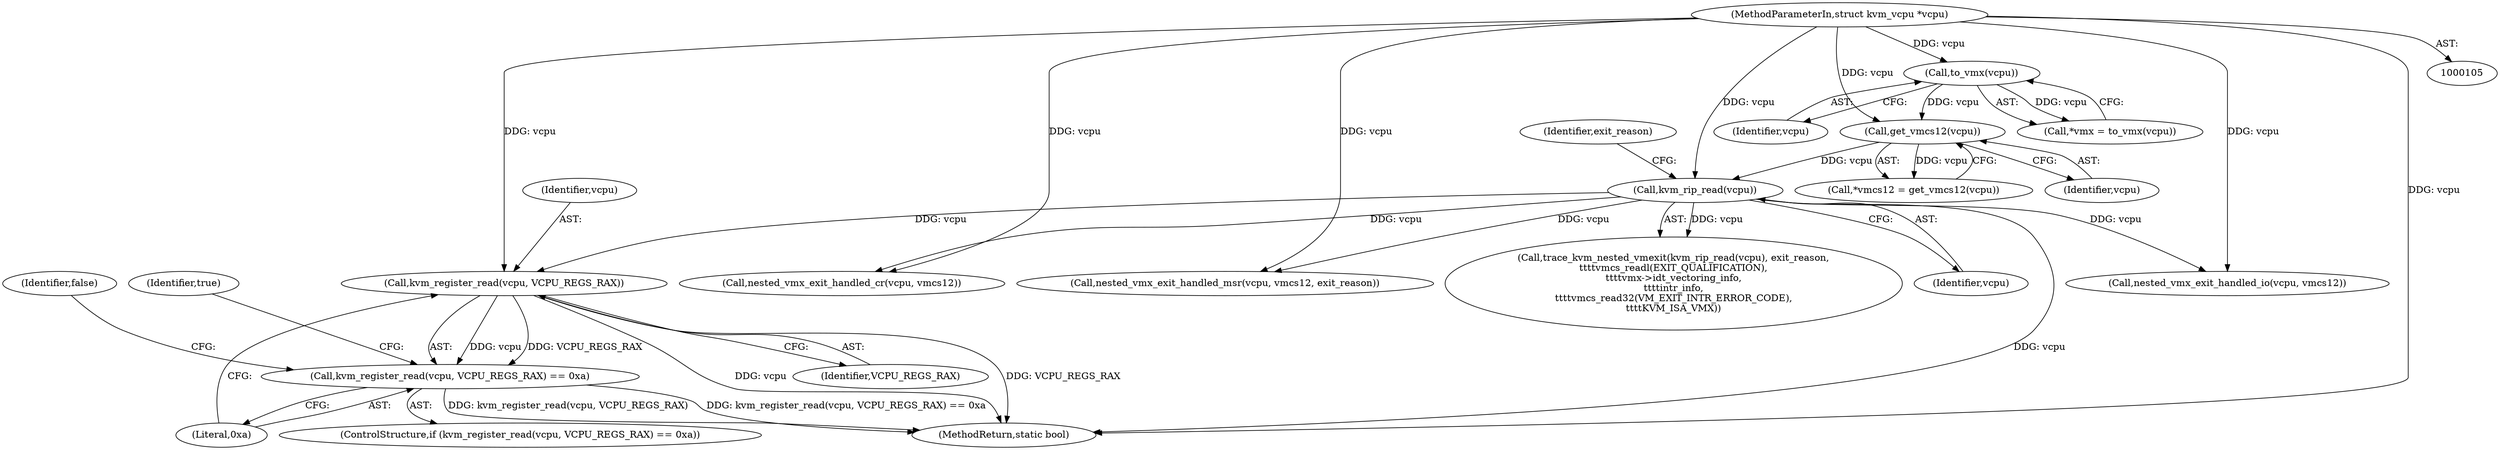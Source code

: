 digraph "0_linux_ef85b67385436ddc1998f45f1d6a210f935b3388_1@API" {
"1000249" [label="(Call,kvm_register_read(vcpu, VCPU_REGS_RAX))"];
"1000130" [label="(Call,kvm_rip_read(vcpu))"];
"1000121" [label="(Call,get_vmcs12(vcpu))"];
"1000116" [label="(Call,to_vmx(vcpu))"];
"1000106" [label="(MethodParameterIn,struct kvm_vcpu *vcpu)"];
"1000248" [label="(Call,kvm_register_read(vcpu, VCPU_REGS_RAX) == 0xa)"];
"1000249" [label="(Call,kvm_register_read(vcpu, VCPU_REGS_RAX))"];
"1000117" [label="(Identifier,vcpu)"];
"1000119" [label="(Call,*vmcs12 = get_vmcs12(vcpu))"];
"1000251" [label="(Identifier,VCPU_REGS_RAX)"];
"1000319" [label="(Call,nested_vmx_exit_handled_msr(vcpu, vmcs12, exit_reason))"];
"1000129" [label="(Call,trace_kvm_nested_vmexit(kvm_rip_read(vcpu), exit_reason,\n\t\t\t\tvmcs_readl(EXIT_QUALIFICATION),\n\t\t\t\tvmx->idt_vectoring_info,\n\t\t\t\tintr_info,\n\t\t\t\tvmcs_read32(VM_EXIT_INTR_ERROR_CODE),\n\t\t\t\tKVM_ISA_VMX))"];
"1000254" [label="(Identifier,false)"];
"1000106" [label="(MethodParameterIn,struct kvm_vcpu *vcpu)"];
"1000131" [label="(Identifier,vcpu)"];
"1000252" [label="(Literal,0xa)"];
"1000297" [label="(Call,nested_vmx_exit_handled_cr(vcpu, vmcs12))"];
"1000122" [label="(Identifier,vcpu)"];
"1000132" [label="(Identifier,exit_reason)"];
"1000116" [label="(Call,to_vmx(vcpu))"];
"1000248" [label="(Call,kvm_register_read(vcpu, VCPU_REGS_RAX) == 0xa)"];
"1000393" [label="(MethodReturn,static bool)"];
"1000307" [label="(Call,nested_vmx_exit_handled_io(vcpu, vmcs12))"];
"1000247" [label="(ControlStructure,if (kvm_register_read(vcpu, VCPU_REGS_RAX) == 0xa))"];
"1000114" [label="(Call,*vmx = to_vmx(vcpu))"];
"1000256" [label="(Identifier,true)"];
"1000130" [label="(Call,kvm_rip_read(vcpu))"];
"1000250" [label="(Identifier,vcpu)"];
"1000121" [label="(Call,get_vmcs12(vcpu))"];
"1000249" -> "1000248"  [label="AST: "];
"1000249" -> "1000251"  [label="CFG: "];
"1000250" -> "1000249"  [label="AST: "];
"1000251" -> "1000249"  [label="AST: "];
"1000252" -> "1000249"  [label="CFG: "];
"1000249" -> "1000393"  [label="DDG: VCPU_REGS_RAX"];
"1000249" -> "1000393"  [label="DDG: vcpu"];
"1000249" -> "1000248"  [label="DDG: vcpu"];
"1000249" -> "1000248"  [label="DDG: VCPU_REGS_RAX"];
"1000130" -> "1000249"  [label="DDG: vcpu"];
"1000106" -> "1000249"  [label="DDG: vcpu"];
"1000130" -> "1000129"  [label="AST: "];
"1000130" -> "1000131"  [label="CFG: "];
"1000131" -> "1000130"  [label="AST: "];
"1000132" -> "1000130"  [label="CFG: "];
"1000130" -> "1000393"  [label="DDG: vcpu"];
"1000130" -> "1000129"  [label="DDG: vcpu"];
"1000121" -> "1000130"  [label="DDG: vcpu"];
"1000106" -> "1000130"  [label="DDG: vcpu"];
"1000130" -> "1000297"  [label="DDG: vcpu"];
"1000130" -> "1000307"  [label="DDG: vcpu"];
"1000130" -> "1000319"  [label="DDG: vcpu"];
"1000121" -> "1000119"  [label="AST: "];
"1000121" -> "1000122"  [label="CFG: "];
"1000122" -> "1000121"  [label="AST: "];
"1000119" -> "1000121"  [label="CFG: "];
"1000121" -> "1000119"  [label="DDG: vcpu"];
"1000116" -> "1000121"  [label="DDG: vcpu"];
"1000106" -> "1000121"  [label="DDG: vcpu"];
"1000116" -> "1000114"  [label="AST: "];
"1000116" -> "1000117"  [label="CFG: "];
"1000117" -> "1000116"  [label="AST: "];
"1000114" -> "1000116"  [label="CFG: "];
"1000116" -> "1000114"  [label="DDG: vcpu"];
"1000106" -> "1000116"  [label="DDG: vcpu"];
"1000106" -> "1000105"  [label="AST: "];
"1000106" -> "1000393"  [label="DDG: vcpu"];
"1000106" -> "1000297"  [label="DDG: vcpu"];
"1000106" -> "1000307"  [label="DDG: vcpu"];
"1000106" -> "1000319"  [label="DDG: vcpu"];
"1000248" -> "1000247"  [label="AST: "];
"1000248" -> "1000252"  [label="CFG: "];
"1000252" -> "1000248"  [label="AST: "];
"1000254" -> "1000248"  [label="CFG: "];
"1000256" -> "1000248"  [label="CFG: "];
"1000248" -> "1000393"  [label="DDG: kvm_register_read(vcpu, VCPU_REGS_RAX) == 0xa"];
"1000248" -> "1000393"  [label="DDG: kvm_register_read(vcpu, VCPU_REGS_RAX)"];
}
